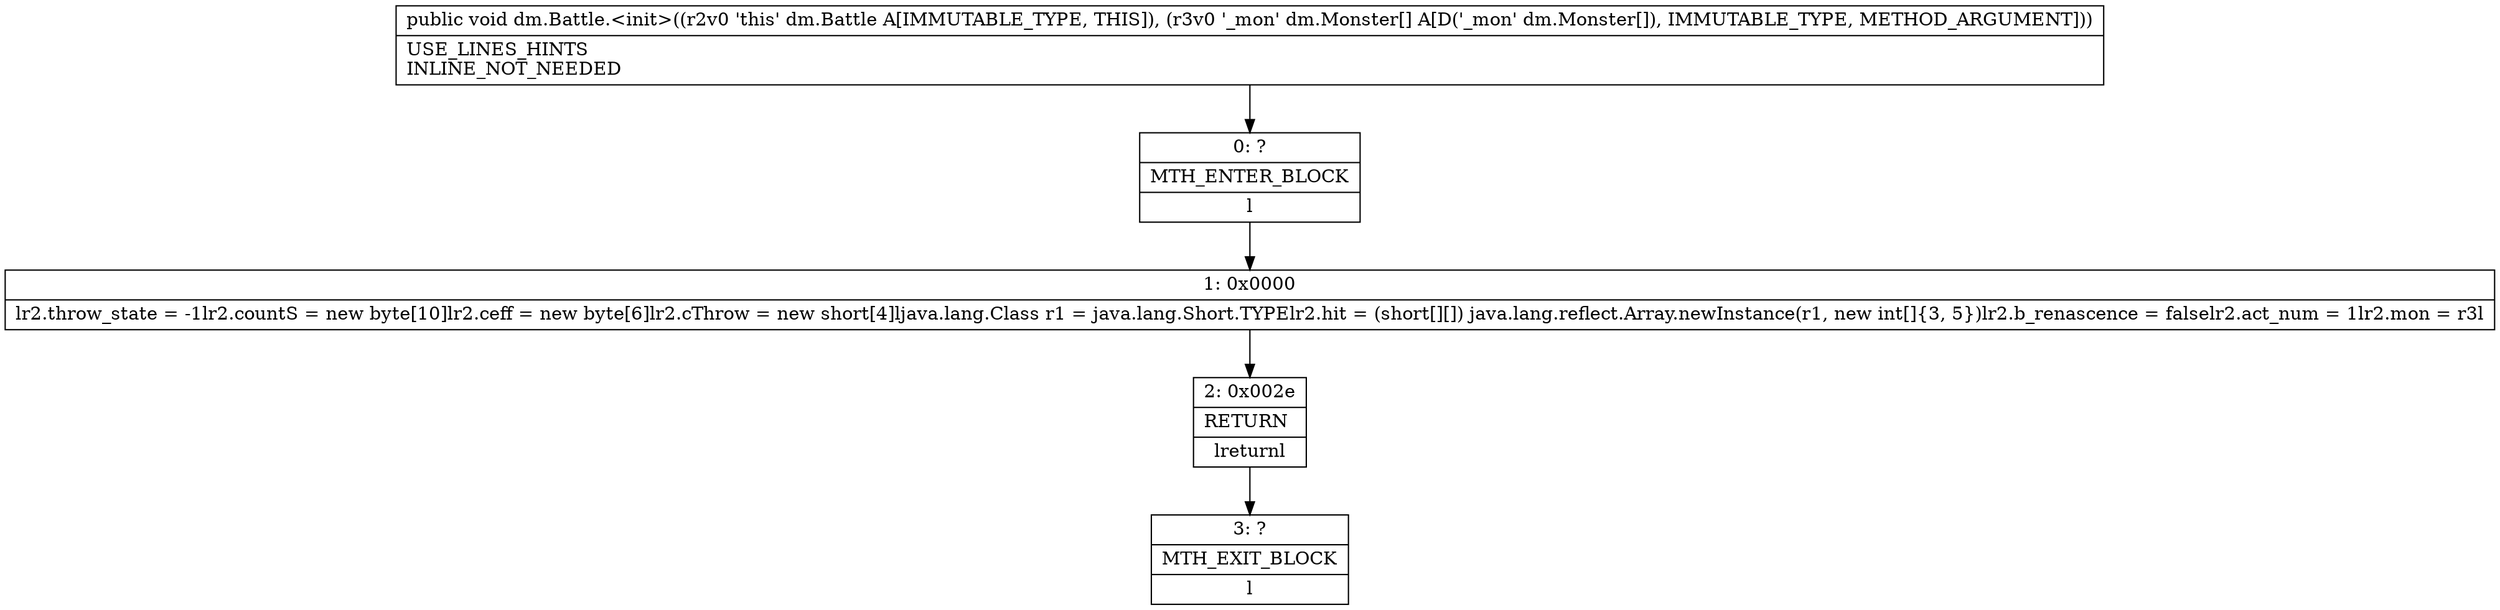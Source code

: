 digraph "CFG fordm.Battle.\<init\>([Ldm\/Monster;)V" {
Node_0 [shape=record,label="{0\:\ ?|MTH_ENTER_BLOCK\l|l}"];
Node_1 [shape=record,label="{1\:\ 0x0000|lr2.throw_state = \-1lr2.countS = new byte[10]lr2.ceff = new byte[6]lr2.cThrow = new short[4]ljava.lang.Class r1 = java.lang.Short.TYPElr2.hit = (short[][]) java.lang.reflect.Array.newInstance(r1, new int[]\{3, 5\})lr2.b_renascence = falselr2.act_num = 1lr2.mon = r3l}"];
Node_2 [shape=record,label="{2\:\ 0x002e|RETURN\l|lreturnl}"];
Node_3 [shape=record,label="{3\:\ ?|MTH_EXIT_BLOCK\l|l}"];
MethodNode[shape=record,label="{public void dm.Battle.\<init\>((r2v0 'this' dm.Battle A[IMMUTABLE_TYPE, THIS]), (r3v0 '_mon' dm.Monster[] A[D('_mon' dm.Monster[]), IMMUTABLE_TYPE, METHOD_ARGUMENT]))  | USE_LINES_HINTS\lINLINE_NOT_NEEDED\l}"];
MethodNode -> Node_0;
Node_0 -> Node_1;
Node_1 -> Node_2;
Node_2 -> Node_3;
}

